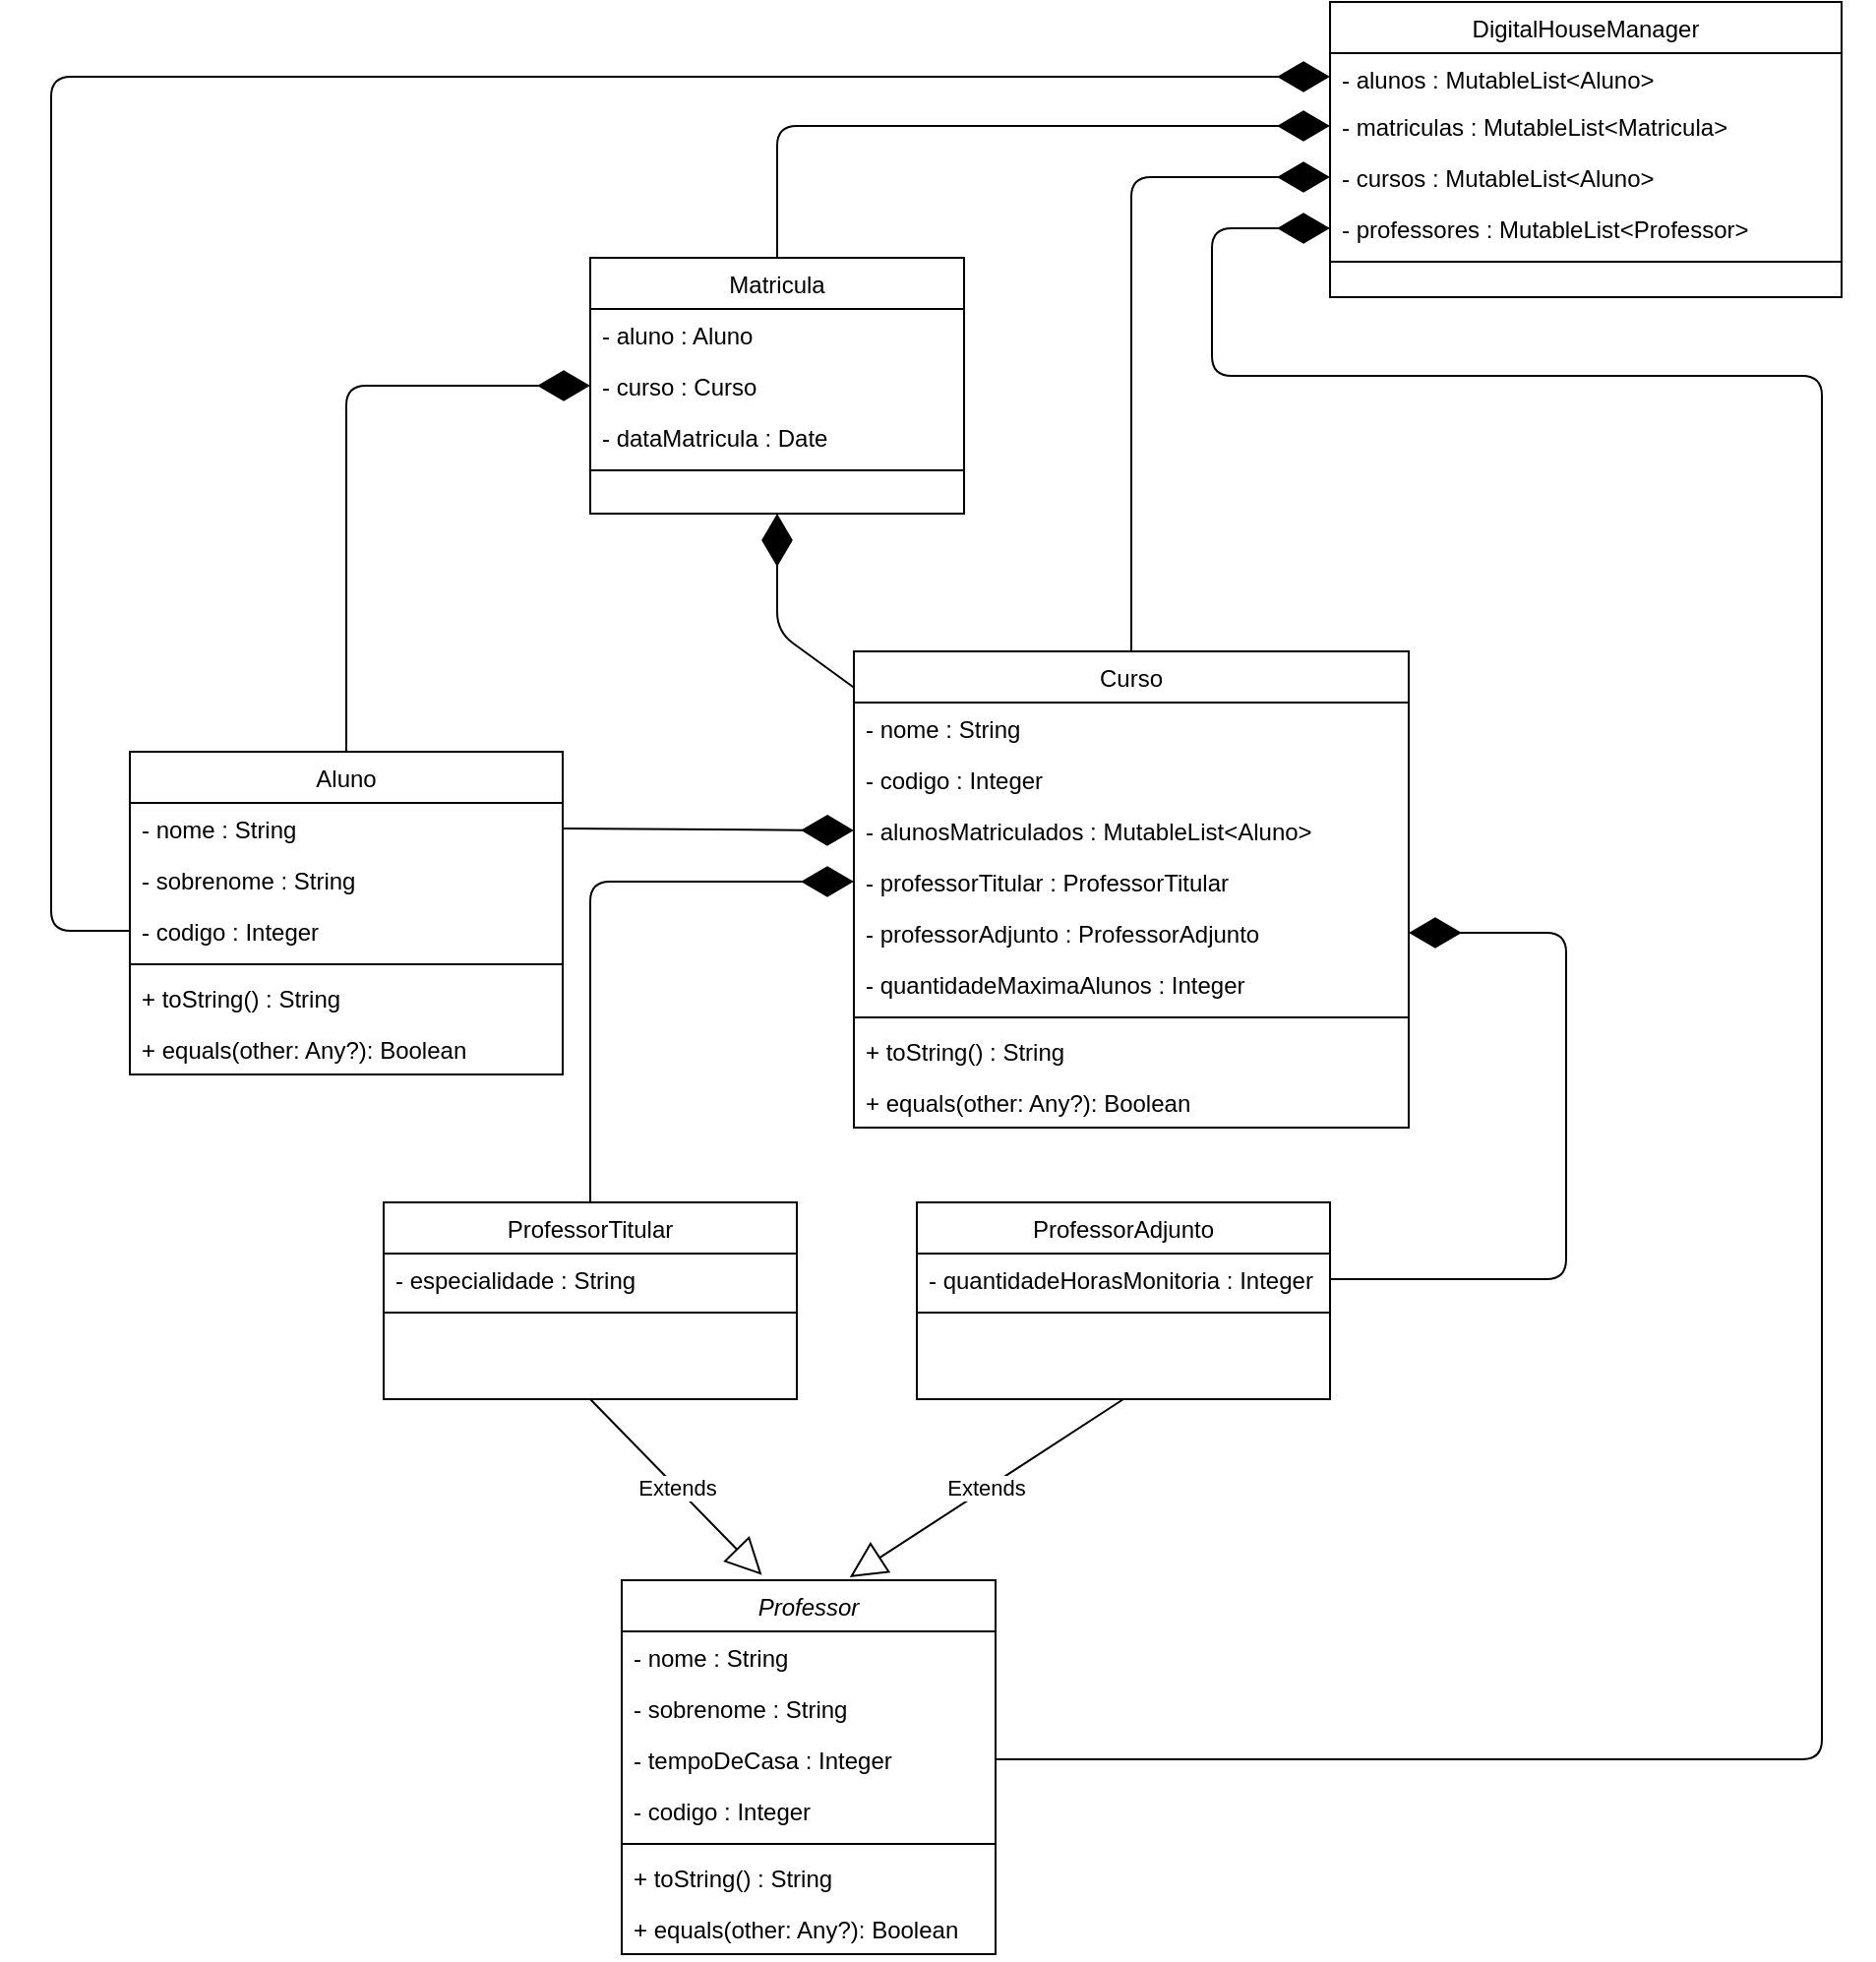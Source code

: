 <mxfile version="13.7.5" type="device"><diagram id="C5RBs43oDa-KdzZeNtuy" name="Page-1"><mxGraphModel dx="1577" dy="918" grid="1" gridSize="10" guides="1" tooltips="1" connect="1" arrows="1" fold="1" page="1" pageScale="1" pageWidth="827" pageHeight="1169" math="0" shadow="0"><root><mxCell id="WIyWlLk6GJQsqaUBKTNV-0"/><mxCell id="WIyWlLk6GJQsqaUBKTNV-1" parent="WIyWlLk6GJQsqaUBKTNV-0"/><mxCell id="B189YmtcXOPuMy648B2B-8" value="Professor" style="swimlane;fontStyle=2;align=center;verticalAlign=top;childLayout=stackLayout;horizontal=1;startSize=26;horizontalStack=0;resizeParent=1;resizeLast=0;collapsible=1;marginBottom=0;rounded=0;shadow=0;strokeWidth=1;" parent="WIyWlLk6GJQsqaUBKTNV-1" vertex="1"><mxGeometry x="430" y="832" width="190" height="190" as="geometry"><mxRectangle x="230" y="140" width="160" height="26" as="alternateBounds"/></mxGeometry></mxCell><mxCell id="B189YmtcXOPuMy648B2B-9" value="- nome : String" style="text;align=left;verticalAlign=top;spacingLeft=4;spacingRight=4;overflow=hidden;rotatable=0;points=[[0,0.5],[1,0.5]];portConstraint=eastwest;" parent="B189YmtcXOPuMy648B2B-8" vertex="1"><mxGeometry y="26" width="190" height="26" as="geometry"/></mxCell><mxCell id="B189YmtcXOPuMy648B2B-14" value="- sobrenome : String" style="text;align=left;verticalAlign=top;spacingLeft=4;spacingRight=4;overflow=hidden;rotatable=0;points=[[0,0.5],[1,0.5]];portConstraint=eastwest;rounded=0;shadow=0;html=0;" parent="B189YmtcXOPuMy648B2B-8" vertex="1"><mxGeometry y="52" width="190" height="26" as="geometry"/></mxCell><mxCell id="B189YmtcXOPuMy648B2B-15" value="- tempoDeCasa : Integer" style="text;align=left;verticalAlign=top;spacingLeft=4;spacingRight=4;overflow=hidden;rotatable=0;points=[[0,0.5],[1,0.5]];portConstraint=eastwest;rounded=0;shadow=0;html=0;" parent="B189YmtcXOPuMy648B2B-8" vertex="1"><mxGeometry y="78" width="190" height="26" as="geometry"/></mxCell><mxCell id="B189YmtcXOPuMy648B2B-10" value="- codigo : Integer" style="text;align=left;verticalAlign=top;spacingLeft=4;spacingRight=4;overflow=hidden;rotatable=0;points=[[0,0.5],[1,0.5]];portConstraint=eastwest;rounded=0;shadow=0;html=0;" parent="B189YmtcXOPuMy648B2B-8" vertex="1"><mxGeometry y="104" width="190" height="26" as="geometry"/></mxCell><mxCell id="B189YmtcXOPuMy648B2B-11" value="" style="line;html=1;strokeWidth=1;align=left;verticalAlign=middle;spacingTop=-1;spacingLeft=3;spacingRight=3;rotatable=0;labelPosition=right;points=[];portConstraint=eastwest;" parent="B189YmtcXOPuMy648B2B-8" vertex="1"><mxGeometry y="130" width="190" height="8" as="geometry"/></mxCell><mxCell id="B189YmtcXOPuMy648B2B-12" value="+ toString() : String" style="text;align=left;verticalAlign=top;spacingLeft=4;spacingRight=4;overflow=hidden;rotatable=0;points=[[0,0.5],[1,0.5]];portConstraint=eastwest;" parent="B189YmtcXOPuMy648B2B-8" vertex="1"><mxGeometry y="138" width="190" height="26" as="geometry"/></mxCell><mxCell id="B189YmtcXOPuMy648B2B-13" value="+ equals(other: Any?): Boolean" style="text;align=left;verticalAlign=top;spacingLeft=4;spacingRight=4;overflow=hidden;rotatable=0;points=[[0,0.5],[1,0.5]];portConstraint=eastwest;" parent="B189YmtcXOPuMy648B2B-8" vertex="1"><mxGeometry y="164" width="190" height="26" as="geometry"/></mxCell><mxCell id="B189YmtcXOPuMy648B2B-33" value="Extends" style="endArrow=block;endSize=16;endFill=0;html=1;exitX=0.5;exitY=1;exitDx=0;exitDy=0;entryX=0.375;entryY=-0.014;entryDx=0;entryDy=0;entryPerimeter=0;" parent="WIyWlLk6GJQsqaUBKTNV-1" source="B189YmtcXOPuMy648B2B-17" edge="1" target="B189YmtcXOPuMy648B2B-8"><mxGeometry width="160" relative="1" as="geometry"><mxPoint x="340" y="810" as="sourcePoint"/><mxPoint x="500" y="810" as="targetPoint"/></mxGeometry></mxCell><mxCell id="B189YmtcXOPuMy648B2B-34" value="Extends" style="endArrow=block;endSize=16;endFill=0;html=1;exitX=0.5;exitY=1;exitDx=0;exitDy=0;entryX=0.61;entryY=-0.008;entryDx=0;entryDy=0;entryPerimeter=0;" parent="WIyWlLk6GJQsqaUBKTNV-1" source="B189YmtcXOPuMy648B2B-25" target="B189YmtcXOPuMy648B2B-8" edge="1"><mxGeometry width="160" relative="1" as="geometry"><mxPoint x="415" y="740" as="sourcePoint"/><mxPoint x="510" y="820" as="targetPoint"/></mxGeometry></mxCell><mxCell id="5GUe3_cNUbi0rKs2hOgH-0" value="Matricula" style="swimlane;fontStyle=0;align=center;verticalAlign=top;childLayout=stackLayout;horizontal=1;startSize=26;horizontalStack=0;resizeParent=1;resizeLast=0;collapsible=1;marginBottom=0;rounded=0;shadow=0;strokeWidth=1;" vertex="1" parent="WIyWlLk6GJQsqaUBKTNV-1"><mxGeometry x="414" y="160" width="190" height="130" as="geometry"><mxRectangle x="230" y="140" width="160" height="26" as="alternateBounds"/></mxGeometry></mxCell><mxCell id="5GUe3_cNUbi0rKs2hOgH-1" value="- aluno : Aluno" style="text;align=left;verticalAlign=top;spacingLeft=4;spacingRight=4;overflow=hidden;rotatable=0;points=[[0,0.5],[1,0.5]];portConstraint=eastwest;" vertex="1" parent="5GUe3_cNUbi0rKs2hOgH-0"><mxGeometry y="26" width="190" height="26" as="geometry"/></mxCell><mxCell id="5GUe3_cNUbi0rKs2hOgH-2" value="- curso : Curso" style="text;align=left;verticalAlign=top;spacingLeft=4;spacingRight=4;overflow=hidden;rotatable=0;points=[[0,0.5],[1,0.5]];portConstraint=eastwest;rounded=0;shadow=0;html=0;" vertex="1" parent="5GUe3_cNUbi0rKs2hOgH-0"><mxGeometry y="52" width="190" height="26" as="geometry"/></mxCell><mxCell id="5GUe3_cNUbi0rKs2hOgH-6" value="- dataMatricula : Date" style="text;align=left;verticalAlign=top;spacingLeft=4;spacingRight=4;overflow=hidden;rotatable=0;points=[[0,0.5],[1,0.5]];portConstraint=eastwest;rounded=0;shadow=0;html=0;" vertex="1" parent="5GUe3_cNUbi0rKs2hOgH-0"><mxGeometry y="78" width="190" height="26" as="geometry"/></mxCell><mxCell id="5GUe3_cNUbi0rKs2hOgH-3" value="" style="line;html=1;strokeWidth=1;align=left;verticalAlign=middle;spacingTop=-1;spacingLeft=3;spacingRight=3;rotatable=0;labelPosition=right;points=[];portConstraint=eastwest;" vertex="1" parent="5GUe3_cNUbi0rKs2hOgH-0"><mxGeometry y="104" width="190" height="8" as="geometry"/></mxCell><mxCell id="zkfFHV4jXpPFQw0GAbJ--0" value="Aluno" style="swimlane;fontStyle=0;align=center;verticalAlign=top;childLayout=stackLayout;horizontal=1;startSize=26;horizontalStack=0;resizeParent=1;resizeLast=0;collapsible=1;marginBottom=0;rounded=0;shadow=0;strokeWidth=1;" parent="WIyWlLk6GJQsqaUBKTNV-1" vertex="1"><mxGeometry x="180" y="411" width="220" height="164" as="geometry"><mxRectangle x="230" y="140" width="160" height="26" as="alternateBounds"/></mxGeometry></mxCell><mxCell id="zkfFHV4jXpPFQw0GAbJ--1" value="- nome : String" style="text;align=left;verticalAlign=top;spacingLeft=4;spacingRight=4;overflow=hidden;rotatable=0;points=[[0,0.5],[1,0.5]];portConstraint=eastwest;" parent="zkfFHV4jXpPFQw0GAbJ--0" vertex="1"><mxGeometry y="26" width="220" height="26" as="geometry"/></mxCell><mxCell id="zkfFHV4jXpPFQw0GAbJ--2" value="- sobrenome : String" style="text;align=left;verticalAlign=top;spacingLeft=4;spacingRight=4;overflow=hidden;rotatable=0;points=[[0,0.5],[1,0.5]];portConstraint=eastwest;rounded=0;shadow=0;html=0;" parent="zkfFHV4jXpPFQw0GAbJ--0" vertex="1"><mxGeometry y="52" width="220" height="26" as="geometry"/></mxCell><mxCell id="zkfFHV4jXpPFQw0GAbJ--3" value="- codigo : Integer" style="text;align=left;verticalAlign=top;spacingLeft=4;spacingRight=4;overflow=hidden;rotatable=0;points=[[0,0.5],[1,0.5]];portConstraint=eastwest;rounded=0;shadow=0;html=0;" parent="zkfFHV4jXpPFQw0GAbJ--0" vertex="1"><mxGeometry y="78" width="220" height="26" as="geometry"/></mxCell><mxCell id="zkfFHV4jXpPFQw0GAbJ--4" value="" style="line;html=1;strokeWidth=1;align=left;verticalAlign=middle;spacingTop=-1;spacingLeft=3;spacingRight=3;rotatable=0;labelPosition=right;points=[];portConstraint=eastwest;" parent="zkfFHV4jXpPFQw0GAbJ--0" vertex="1"><mxGeometry y="104" width="220" height="8" as="geometry"/></mxCell><mxCell id="zkfFHV4jXpPFQw0GAbJ--5" value="+ toString() : String" style="text;align=left;verticalAlign=top;spacingLeft=4;spacingRight=4;overflow=hidden;rotatable=0;points=[[0,0.5],[1,0.5]];portConstraint=eastwest;" parent="zkfFHV4jXpPFQw0GAbJ--0" vertex="1"><mxGeometry y="112" width="220" height="26" as="geometry"/></mxCell><mxCell id="B189YmtcXOPuMy648B2B-0" value="+ equals(other: Any?): Boolean " style="text;align=left;verticalAlign=top;spacingLeft=4;spacingRight=4;overflow=hidden;rotatable=0;points=[[0,0.5],[1,0.5]];portConstraint=eastwest;" parent="zkfFHV4jXpPFQw0GAbJ--0" vertex="1"><mxGeometry y="138" width="220" height="26" as="geometry"/></mxCell><mxCell id="5GUe3_cNUbi0rKs2hOgH-8" value="" style="endArrow=diamondThin;endFill=1;endSize=24;html=1;entryX=0;entryY=0.5;entryDx=0;entryDy=0;exitX=0.5;exitY=0;exitDx=0;exitDy=0;" edge="1" parent="WIyWlLk6GJQsqaUBKTNV-1" source="zkfFHV4jXpPFQw0GAbJ--0" target="5GUe3_cNUbi0rKs2hOgH-2"><mxGeometry width="160" relative="1" as="geometry"><mxPoint x="500" y="500" as="sourcePoint"/><mxPoint x="660" y="500" as="targetPoint"/><Array as="points"><mxPoint x="290" y="225"/></Array></mxGeometry></mxCell><mxCell id="5GUe3_cNUbi0rKs2hOgH-11" value="" style="endArrow=diamondThin;endFill=1;endSize=24;html=1;entryX=0.5;entryY=1;entryDx=0;entryDy=0;" edge="1" parent="WIyWlLk6GJQsqaUBKTNV-1" source="B189YmtcXOPuMy648B2B-1" target="5GUe3_cNUbi0rKs2hOgH-0"><mxGeometry width="160" relative="1" as="geometry"><mxPoint x="430" y="470" as="sourcePoint"/><mxPoint x="590" y="470" as="targetPoint"/><Array as="points"><mxPoint x="509" y="350"/></Array></mxGeometry></mxCell><mxCell id="5GUe3_cNUbi0rKs2hOgH-12" value="DigitalHouseManager" style="swimlane;fontStyle=0;align=center;verticalAlign=top;childLayout=stackLayout;horizontal=1;startSize=26;horizontalStack=0;resizeParent=1;resizeLast=0;collapsible=1;marginBottom=0;rounded=0;shadow=0;strokeWidth=1;" vertex="1" parent="WIyWlLk6GJQsqaUBKTNV-1"><mxGeometry x="790" y="30" width="260" height="150" as="geometry"><mxRectangle x="230" y="140" width="160" height="26" as="alternateBounds"/></mxGeometry></mxCell><mxCell id="5GUe3_cNUbi0rKs2hOgH-13" value="- alunos : MutableList&lt;Aluno&gt;" style="text;align=left;verticalAlign=top;spacingLeft=4;spacingRight=4;overflow=hidden;rotatable=0;points=[[0,0.5],[1,0.5]];portConstraint=eastwest;" vertex="1" parent="5GUe3_cNUbi0rKs2hOgH-12"><mxGeometry y="26" width="260" height="24" as="geometry"/></mxCell><mxCell id="5GUe3_cNUbi0rKs2hOgH-17" value="- matriculas : MutableList&lt;Matricula&gt;" style="text;align=left;verticalAlign=top;spacingLeft=4;spacingRight=4;overflow=hidden;rotatable=0;points=[[0,0.5],[1,0.5]];portConstraint=eastwest;rounded=0;shadow=0;html=0;" vertex="1" parent="5GUe3_cNUbi0rKs2hOgH-12"><mxGeometry y="50" width="260" height="26" as="geometry"/></mxCell><mxCell id="5GUe3_cNUbi0rKs2hOgH-14" value="- cursos : MutableList&lt;Aluno&gt;" style="text;align=left;verticalAlign=top;spacingLeft=4;spacingRight=4;overflow=hidden;rotatable=0;points=[[0,0.5],[1,0.5]];portConstraint=eastwest;rounded=0;shadow=0;html=0;" vertex="1" parent="5GUe3_cNUbi0rKs2hOgH-12"><mxGeometry y="76" width="260" height="26" as="geometry"/></mxCell><mxCell id="5GUe3_cNUbi0rKs2hOgH-15" value="- professores : MutableList&lt;Professor&gt;" style="text;align=left;verticalAlign=top;spacingLeft=4;spacingRight=4;overflow=hidden;rotatable=0;points=[[0,0.5],[1,0.5]];portConstraint=eastwest;rounded=0;shadow=0;html=0;" vertex="1" parent="5GUe3_cNUbi0rKs2hOgH-12"><mxGeometry y="102" width="260" height="26" as="geometry"/></mxCell><mxCell id="5GUe3_cNUbi0rKs2hOgH-16" value="" style="line;html=1;strokeWidth=1;align=left;verticalAlign=middle;spacingTop=-1;spacingLeft=3;spacingRight=3;rotatable=0;labelPosition=right;points=[];portConstraint=eastwest;" vertex="1" parent="5GUe3_cNUbi0rKs2hOgH-12"><mxGeometry y="128" width="260" height="8" as="geometry"/></mxCell><mxCell id="5GUe3_cNUbi0rKs2hOgH-18" value="" style="endArrow=diamondThin;endFill=1;endSize=24;html=1;entryX=0;entryY=0.5;entryDx=0;entryDy=0;exitX=0;exitY=0.5;exitDx=0;exitDy=0;" edge="1" parent="WIyWlLk6GJQsqaUBKTNV-1" source="zkfFHV4jXpPFQw0GAbJ--3" target="5GUe3_cNUbi0rKs2hOgH-13"><mxGeometry width="160" relative="1" as="geometry"><mxPoint x="580" y="240" as="sourcePoint"/><mxPoint x="740" y="240" as="targetPoint"/><Array as="points"><mxPoint x="140" y="502"/><mxPoint x="140" y="68"/></Array></mxGeometry></mxCell><mxCell id="5GUe3_cNUbi0rKs2hOgH-19" value="" style="endArrow=diamondThin;endFill=1;endSize=24;html=1;entryX=0;entryY=0.5;entryDx=0;entryDy=0;exitX=0.5;exitY=0;exitDx=0;exitDy=0;" edge="1" parent="WIyWlLk6GJQsqaUBKTNV-1" source="B189YmtcXOPuMy648B2B-1" target="5GUe3_cNUbi0rKs2hOgH-14"><mxGeometry width="160" relative="1" as="geometry"><mxPoint x="580" y="240" as="sourcePoint"/><mxPoint x="740" y="240" as="targetPoint"/><Array as="points"><mxPoint x="689" y="119"/></Array></mxGeometry></mxCell><mxCell id="5GUe3_cNUbi0rKs2hOgH-21" value="" style="endArrow=diamondThin;endFill=1;endSize=24;html=1;exitX=1;exitY=0.5;exitDx=0;exitDy=0;entryX=0;entryY=0.5;entryDx=0;entryDy=0;" edge="1" parent="WIyWlLk6GJQsqaUBKTNV-1" source="B189YmtcXOPuMy648B2B-15" target="5GUe3_cNUbi0rKs2hOgH-15"><mxGeometry width="160" relative="1" as="geometry"><mxPoint x="600" y="610" as="sourcePoint"/><mxPoint x="1040" y="320" as="targetPoint"/><Array as="points"><mxPoint x="1040" y="923"/><mxPoint x="1040" y="220"/><mxPoint x="730" y="220"/><mxPoint x="730" y="145"/></Array></mxGeometry></mxCell><mxCell id="5GUe3_cNUbi0rKs2hOgH-22" value="" style="endArrow=diamondThin;endFill=1;endSize=24;html=1;entryX=0;entryY=0.5;entryDx=0;entryDy=0;exitX=0.5;exitY=0;exitDx=0;exitDy=0;" edge="1" parent="WIyWlLk6GJQsqaUBKTNV-1" source="5GUe3_cNUbi0rKs2hOgH-0" target="5GUe3_cNUbi0rKs2hOgH-17"><mxGeometry width="160" relative="1" as="geometry"><mxPoint x="640" y="210" as="sourcePoint"/><mxPoint x="800" y="210" as="targetPoint"/><Array as="points"><mxPoint x="509" y="93"/></Array></mxGeometry></mxCell><mxCell id="B189YmtcXOPuMy648B2B-1" value="Curso" style="swimlane;fontStyle=0;align=center;verticalAlign=top;childLayout=stackLayout;horizontal=1;startSize=26;horizontalStack=0;resizeParent=1;resizeLast=0;collapsible=1;marginBottom=0;rounded=0;shadow=0;strokeWidth=1;" parent="WIyWlLk6GJQsqaUBKTNV-1" vertex="1"><mxGeometry x="548" y="360" width="282" height="242" as="geometry"><mxRectangle x="230" y="140" width="160" height="26" as="alternateBounds"/></mxGeometry></mxCell><mxCell id="B189YmtcXOPuMy648B2B-2" value="- nome : String" style="text;align=left;verticalAlign=top;spacingLeft=4;spacingRight=4;overflow=hidden;rotatable=0;points=[[0,0.5],[1,0.5]];portConstraint=eastwest;" parent="B189YmtcXOPuMy648B2B-1" vertex="1"><mxGeometry y="26" width="282" height="26" as="geometry"/></mxCell><mxCell id="B189YmtcXOPuMy648B2B-4" value="- codigo : Integer" style="text;align=left;verticalAlign=top;spacingLeft=4;spacingRight=4;overflow=hidden;rotatable=0;points=[[0,0.5],[1,0.5]];portConstraint=eastwest;rounded=0;shadow=0;html=0;" parent="B189YmtcXOPuMy648B2B-1" vertex="1"><mxGeometry y="52" width="282" height="26" as="geometry"/></mxCell><mxCell id="5GUe3_cNUbi0rKs2hOgH-29" value="- alunosMatriculados : MutableList&lt;Aluno&gt;" style="text;align=left;verticalAlign=top;spacingLeft=4;spacingRight=4;overflow=hidden;rotatable=0;points=[[0,0.5],[1,0.5]];portConstraint=eastwest;rounded=0;shadow=0;html=0;" vertex="1" parent="B189YmtcXOPuMy648B2B-1"><mxGeometry y="78" width="282" height="26" as="geometry"/></mxCell><mxCell id="5GUe3_cNUbi0rKs2hOgH-24" value="- professorTitular : ProfessorTitular" style="text;align=left;verticalAlign=top;spacingLeft=4;spacingRight=4;overflow=hidden;rotatable=0;points=[[0,0.5],[1,0.5]];portConstraint=eastwest;rounded=0;shadow=0;html=0;" vertex="1" parent="B189YmtcXOPuMy648B2B-1"><mxGeometry y="104" width="282" height="26" as="geometry"/></mxCell><mxCell id="5GUe3_cNUbi0rKs2hOgH-25" value="- professorAdjunto : ProfessorAdjunto" style="text;align=left;verticalAlign=top;spacingLeft=4;spacingRight=4;overflow=hidden;rotatable=0;points=[[0,0.5],[1,0.5]];portConstraint=eastwest;rounded=0;shadow=0;html=0;" vertex="1" parent="B189YmtcXOPuMy648B2B-1"><mxGeometry y="130" width="282" height="26" as="geometry"/></mxCell><mxCell id="5GUe3_cNUbi0rKs2hOgH-26" value="- quantidadeMaximaAlunos : Integer" style="text;align=left;verticalAlign=top;spacingLeft=4;spacingRight=4;overflow=hidden;rotatable=0;points=[[0,0.5],[1,0.5]];portConstraint=eastwest;rounded=0;shadow=0;html=0;" vertex="1" parent="B189YmtcXOPuMy648B2B-1"><mxGeometry y="156" width="282" height="26" as="geometry"/></mxCell><mxCell id="B189YmtcXOPuMy648B2B-5" value="" style="line;html=1;strokeWidth=1;align=left;verticalAlign=middle;spacingTop=-1;spacingLeft=3;spacingRight=3;rotatable=0;labelPosition=right;points=[];portConstraint=eastwest;" parent="B189YmtcXOPuMy648B2B-1" vertex="1"><mxGeometry y="182" width="282" height="8" as="geometry"/></mxCell><mxCell id="B189YmtcXOPuMy648B2B-6" value="+ toString() : String" style="text;align=left;verticalAlign=top;spacingLeft=4;spacingRight=4;overflow=hidden;rotatable=0;points=[[0,0.5],[1,0.5]];portConstraint=eastwest;" parent="B189YmtcXOPuMy648B2B-1" vertex="1"><mxGeometry y="190" width="282" height="26" as="geometry"/></mxCell><mxCell id="B189YmtcXOPuMy648B2B-7" value="+ equals(other: Any?): Boolean" style="text;align=left;verticalAlign=top;spacingLeft=4;spacingRight=4;overflow=hidden;rotatable=0;points=[[0,0.5],[1,0.5]];portConstraint=eastwest;" parent="B189YmtcXOPuMy648B2B-1" vertex="1"><mxGeometry y="216" width="282" height="26" as="geometry"/></mxCell><mxCell id="5GUe3_cNUbi0rKs2hOgH-28" value="" style="endArrow=diamondThin;endFill=1;endSize=24;html=1;exitX=1;exitY=0.5;exitDx=0;exitDy=0;entryX=0;entryY=0.5;entryDx=0;entryDy=0;" edge="1" parent="WIyWlLk6GJQsqaUBKTNV-1" source="zkfFHV4jXpPFQw0GAbJ--1" target="5GUe3_cNUbi0rKs2hOgH-29"><mxGeometry width="160" relative="1" as="geometry"><mxPoint x="640" y="470" as="sourcePoint"/><mxPoint x="800" y="470" as="targetPoint"/></mxGeometry></mxCell><mxCell id="5GUe3_cNUbi0rKs2hOgH-31" value="" style="endArrow=diamondThin;endFill=1;endSize=24;html=1;exitX=0.5;exitY=0;exitDx=0;exitDy=0;entryX=0;entryY=0.5;entryDx=0;entryDy=0;" edge="1" parent="WIyWlLk6GJQsqaUBKTNV-1" source="B189YmtcXOPuMy648B2B-17" target="5GUe3_cNUbi0rKs2hOgH-24"><mxGeometry width="160" relative="1" as="geometry"><mxPoint x="640" y="470" as="sourcePoint"/><mxPoint x="800" y="470" as="targetPoint"/><Array as="points"><mxPoint x="414" y="477"/></Array></mxGeometry></mxCell><mxCell id="B189YmtcXOPuMy648B2B-17" value="ProfessorTitular" style="swimlane;fontStyle=0;align=center;verticalAlign=top;childLayout=stackLayout;horizontal=1;startSize=26;horizontalStack=0;resizeParent=1;resizeLast=0;collapsible=1;marginBottom=0;rounded=0;shadow=0;strokeWidth=1;" parent="WIyWlLk6GJQsqaUBKTNV-1" vertex="1"><mxGeometry x="309" y="640" width="210" height="100" as="geometry"><mxRectangle x="230" y="140" width="160" height="26" as="alternateBounds"/></mxGeometry></mxCell><mxCell id="B189YmtcXOPuMy648B2B-18" value="- especialidade : String" style="text;align=left;verticalAlign=top;spacingLeft=4;spacingRight=4;overflow=hidden;rotatable=0;points=[[0,0.5],[1,0.5]];portConstraint=eastwest;" parent="B189YmtcXOPuMy648B2B-17" vertex="1"><mxGeometry y="26" width="210" height="26" as="geometry"/></mxCell><mxCell id="B189YmtcXOPuMy648B2B-22" value="" style="line;html=1;strokeWidth=1;align=left;verticalAlign=middle;spacingTop=-1;spacingLeft=3;spacingRight=3;rotatable=0;labelPosition=right;points=[];portConstraint=eastwest;" parent="B189YmtcXOPuMy648B2B-17" vertex="1"><mxGeometry y="52" width="210" height="8" as="geometry"/></mxCell><mxCell id="B189YmtcXOPuMy648B2B-25" value="ProfessorAdjunto" style="swimlane;fontStyle=0;align=center;verticalAlign=top;childLayout=stackLayout;horizontal=1;startSize=26;horizontalStack=0;resizeParent=1;resizeLast=0;collapsible=1;marginBottom=0;rounded=0;shadow=0;strokeWidth=1;" parent="WIyWlLk6GJQsqaUBKTNV-1" vertex="1"><mxGeometry x="580" y="640" width="210" height="100" as="geometry"><mxRectangle x="230" y="140" width="160" height="26" as="alternateBounds"/></mxGeometry></mxCell><mxCell id="B189YmtcXOPuMy648B2B-26" value="- quantidadeHorasMonitoria : Integer" style="text;align=left;verticalAlign=top;spacingLeft=4;spacingRight=4;overflow=hidden;rotatable=0;points=[[0,0.5],[1,0.5]];portConstraint=eastwest;" parent="B189YmtcXOPuMy648B2B-25" vertex="1"><mxGeometry y="26" width="210" height="26" as="geometry"/></mxCell><mxCell id="B189YmtcXOPuMy648B2B-30" value="" style="line;html=1;strokeWidth=1;align=left;verticalAlign=middle;spacingTop=-1;spacingLeft=3;spacingRight=3;rotatable=0;labelPosition=right;points=[];portConstraint=eastwest;" parent="B189YmtcXOPuMy648B2B-25" vertex="1"><mxGeometry y="52" width="210" height="8" as="geometry"/></mxCell><mxCell id="5GUe3_cNUbi0rKs2hOgH-32" value="" style="endArrow=diamondThin;endFill=1;endSize=24;html=1;entryX=1;entryY=0.5;entryDx=0;entryDy=0;exitX=1;exitY=0.5;exitDx=0;exitDy=0;" edge="1" parent="WIyWlLk6GJQsqaUBKTNV-1" source="B189YmtcXOPuMy648B2B-26" target="5GUe3_cNUbi0rKs2hOgH-25"><mxGeometry width="160" relative="1" as="geometry"><mxPoint x="640" y="590" as="sourcePoint"/><mxPoint x="800" y="590" as="targetPoint"/><Array as="points"><mxPoint x="910" y="679"/><mxPoint x="910" y="503"/></Array></mxGeometry></mxCell></root></mxGraphModel></diagram></mxfile>